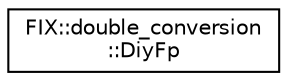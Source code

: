 digraph "Graphical Class Hierarchy"
{
  edge [fontname="Helvetica",fontsize="10",labelfontname="Helvetica",labelfontsize="10"];
  node [fontname="Helvetica",fontsize="10",shape=record];
  rankdir="LR";
  Node0 [label="FIX::double_conversion\l::DiyFp",height=0.2,width=0.4,color="black", fillcolor="white", style="filled",URL="$class_f_i_x_1_1double__conversion_1_1_diy_fp.html"];
}

